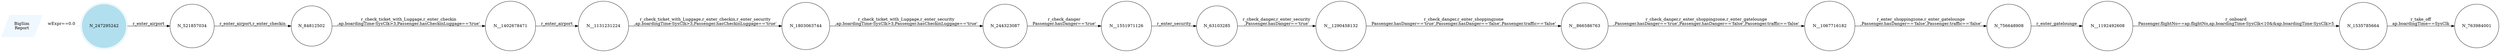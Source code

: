 digraph reaction_graph {
   rankdir=LR;
   Node [shape = circle];
   BigSim_Report [shape = parallelogram color = aliceblue style=filled label="BigSim
Report"];
BigSim_Report -> N_247295242[color = aliceblue label = "wExpr==0.0
"];
 N_247295242
 [shape=circle, color=lightblue2, style=filled];
N__1551971126[ label="N__1551971126"];
 N__1551971126 -> N_63103285[ label = "r_enter_security
"];
N_756648908[ label="N_756648908"];
 N_756648908 -> N__1192492608[ label = "r_enter_gatelounge
"];
N__1067716182[ label="N__1067716182"];
 N__1067716182 -> N_756648908[ label = "r_enter_shoppingzone,r_enter_gatelounge
,Passenger.hasDanger=='false',Passenger.traffic=='false'"];
N__1290458132[ label="N__1290458132"];
 N__1290458132 -> N__866586763[ label = "r_check_danger,r_enter_shoppingzone
Passenger.hasDanger=='true',Passenger.hasDanger=='false',Passenger.traffic=='false'"];
N_763984001[ label="N_763984001"];
N_244323087[ label="N_244323087"];
 N_244323087 -> N__1551971126[ label = "r_check_danger
Passenger.hasDanger=='true'"];
N_63103285[ label="N_63103285"];
 N_63103285 -> N__1290458132[ label = "r_check_danger,r_enter_security
,Passenger.hasDanger=='true'"];
N_84812502[ label="N_84812502"];
 N_84812502 -> N__1402678471[ label = "r_check_ticket_with_Luggage,r_enter_checkin
,ap.boardingTime-SysClk>3,Passenger.hasCheckinLuggage=='true'"];
N__1192492608[ label="N__1192492608"];
 N__1192492608 -> N_1535785664[ label = "r_onboard
Passenger.flightNo==ap.flightNo,ap.boardingTime-SysClk<10&&ap.boardingTime-SysClk>5"];
N_247295242[ shape = doublecircle, color=lightblue2, style=filled, label="N_247295242"];
 N_247295242 -> N_521857034[ label = "r_enter_airport
"];
N_1535785664[ label="N_1535785664"];
 N_1535785664 -> N_763984001[ label = "r_take_off
ap.boardingTime==SysClk"];
N_521857034[ label="N_521857034"];
 N_521857034 -> N_84812502[ label = "r_enter_airport,r_enter_checkin
"];
N_1803063744[ label="N_1803063744"];
 N_1803063744 -> N_244323087[ label = "r_check_ticket_with_Luggage,r_enter_security
,ap.boardingTime-SysClk>3,Passenger.hasCheckinLuggage=='true'"];
N__1402678471[ label="N__1402678471"];
 N__1402678471 -> N__1131231224[ label = "r_enter_airport
"];
N__1131231224[ label="N__1131231224"];
 N__1131231224 -> N_1803063744[ label = "r_check_ticket_with_Luggage,r_enter_checkin,r_enter_security
,ap.boardingTime-SysClk>3,Passenger.hasCheckinLuggage=='true'"];
N__866586763[ label="N__866586763"];
 N__866586763 -> N__1067716182[ label = "r_check_danger,r_enter_shoppingzone,r_enter_gatelounge
,Passenger.hasDanger=='true',Passenger.hasDanger=='false',Passenger.traffic=='false'"];
}
